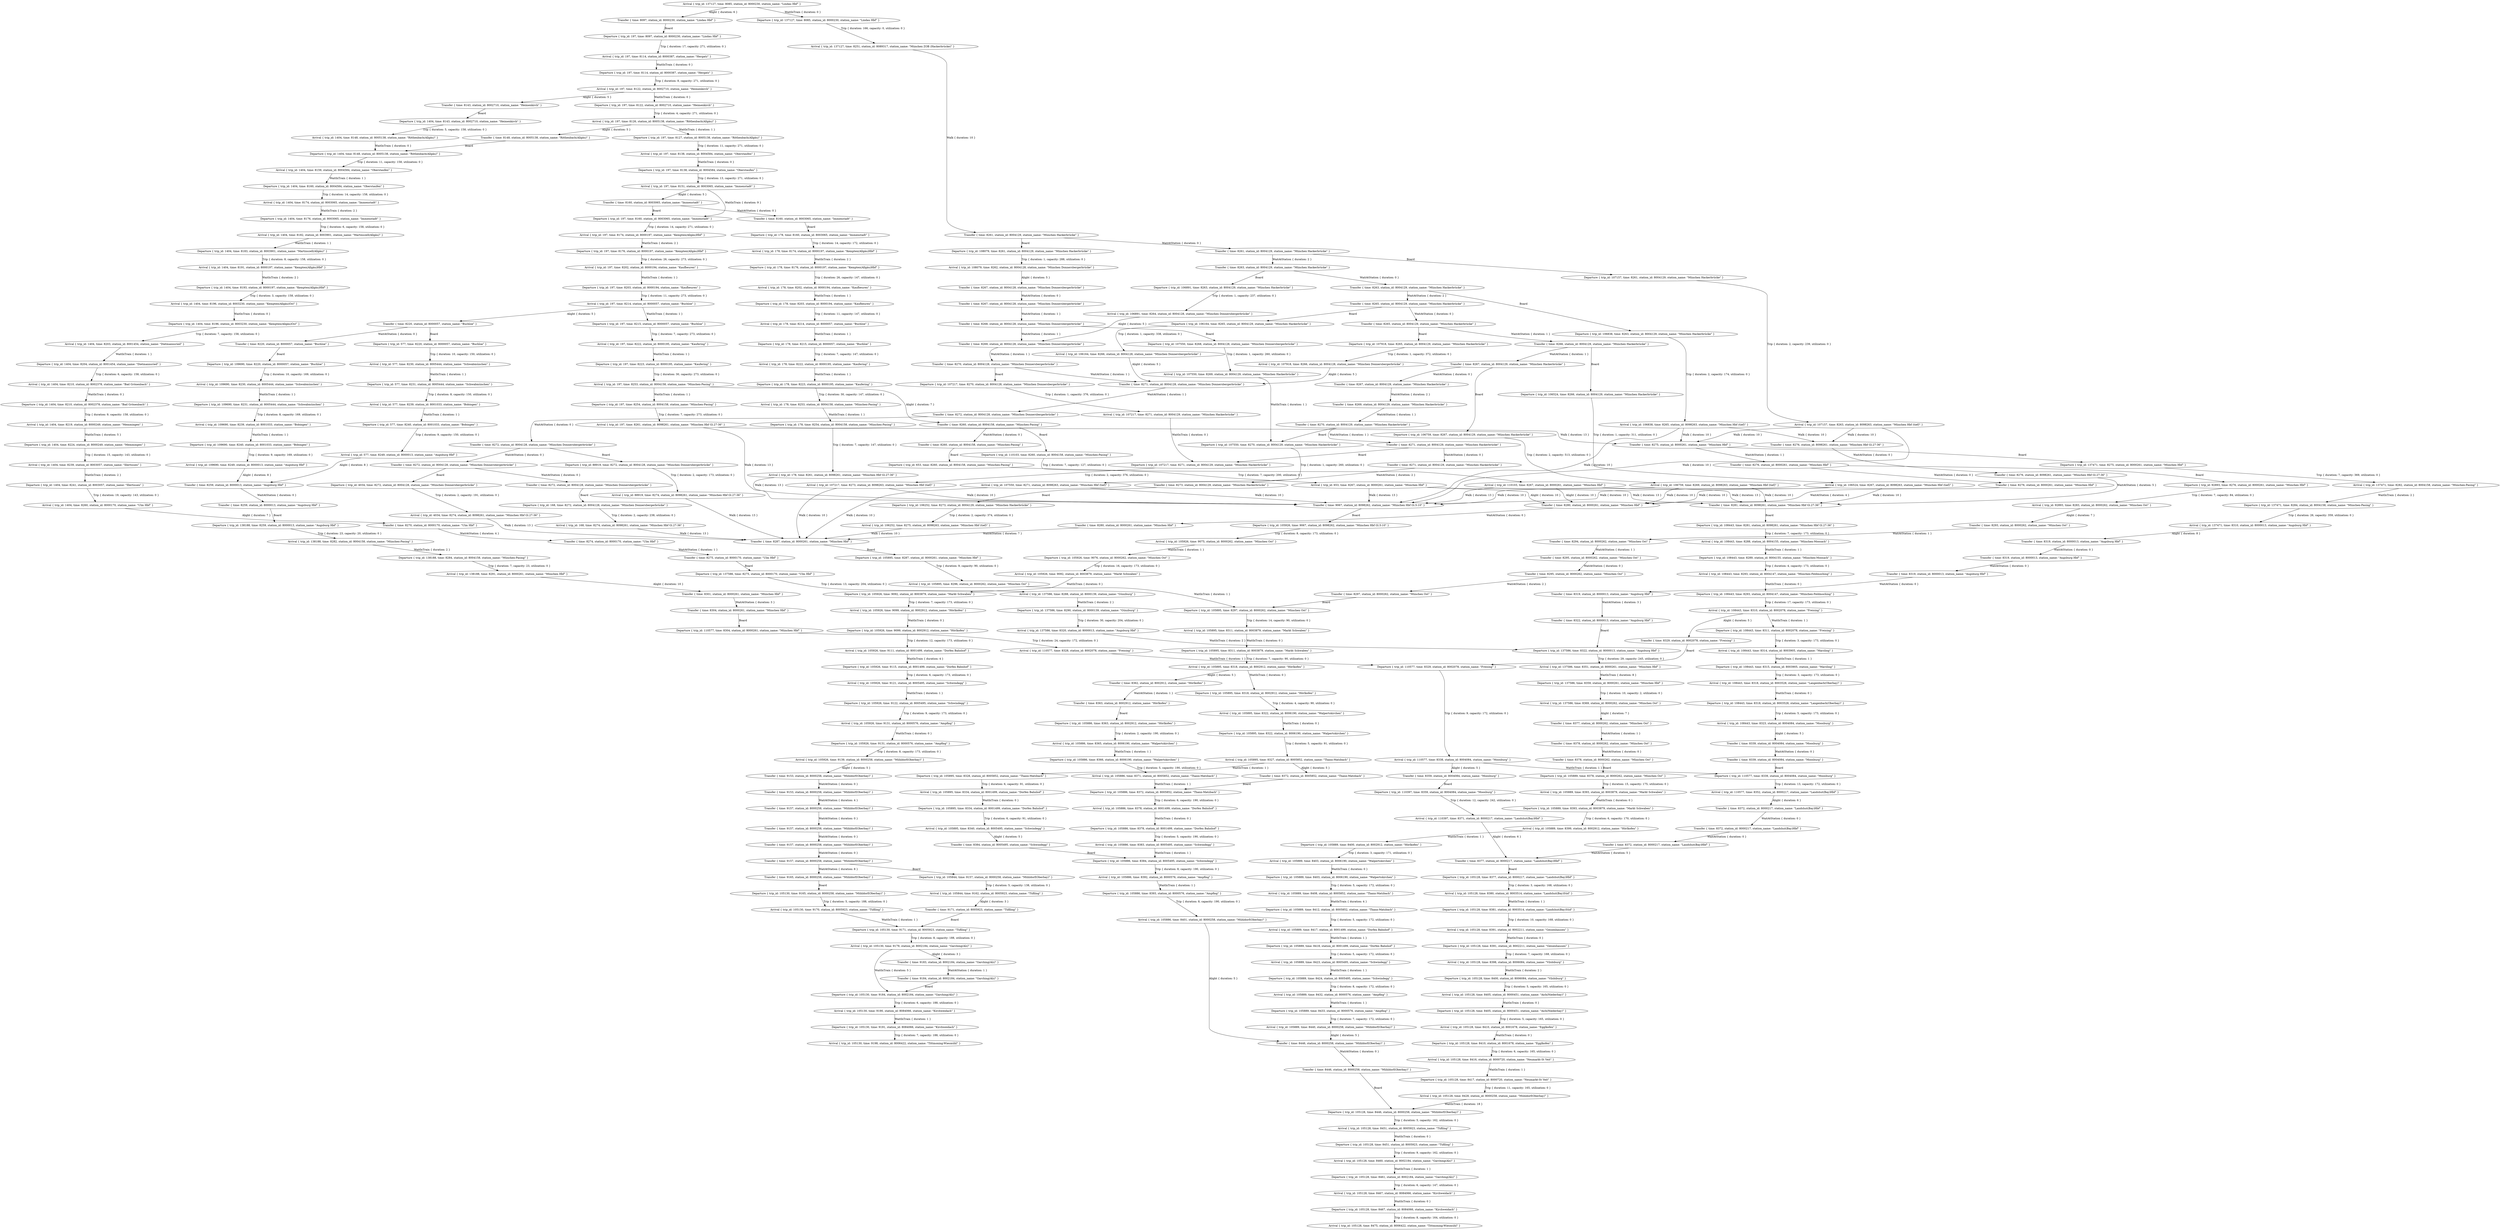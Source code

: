 digraph {
    0 [ label = "Departure { trip_id: 168, time: 8272, station_id: 8004128, station_name: \"München Donnersbergerbrücke\" }" ]
    1 [ label = "Transfer { time: 8272, station_id: 8004128, station_name: \"München Donnersbergerbrücke\" }" ]
    2 [ label = "Arrival { trip_id: 168, time: 8274, station_id: 8098261, station_name: \"München Hbf Gl.27-36\" }" ]
    3 [ label = "Departure { trip_id: 178, time: 8160, station_id: 8003065, station_name: \"Immenstadt\" }" ]
    4 [ label = "Transfer { time: 8160, station_id: 8003065, station_name: \"Immenstadt\" }" ]
    5 [ label = "Arrival { trip_id: 178, time: 8174, station_id: 8000197, station_name: \"Kempten(Allgäu)Hbf\" }" ]
    6 [ label = "Departure { trip_id: 178, time: 8176, station_id: 8000197, station_name: \"Kempten(Allgäu)Hbf\" }" ]
    7 [ label = "Arrival { trip_id: 178, time: 8202, station_id: 8000194, station_name: \"Kaufbeuren\" }" ]
    8 [ label = "Departure { trip_id: 178, time: 8203, station_id: 8000194, station_name: \"Kaufbeuren\" }" ]
    9 [ label = "Arrival { trip_id: 178, time: 8214, station_id: 8000057, station_name: \"Buchloe\" }" ]
    10 [ label = "Departure { trip_id: 178, time: 8215, station_id: 8000057, station_name: \"Buchloe\" }" ]
    11 [ label = "Arrival { trip_id: 178, time: 8222, station_id: 8000195, station_name: \"Kaufering\" }" ]
    12 [ label = "Departure { trip_id: 178, time: 8223, station_id: 8000195, station_name: \"Kaufering\" }" ]
    13 [ label = "Arrival { trip_id: 178, time: 8253, station_id: 8004158, station_name: \"München-Pasing\" }" ]
    14 [ label = "Departure { trip_id: 178, time: 8254, station_id: 8004158, station_name: \"München-Pasing\" }" ]
    15 [ label = "Arrival { trip_id: 178, time: 8261, station_id: 8098261, station_name: \"München Hbf Gl.27-36\" }" ]
    16 [ label = "Departure { trip_id: 197, time: 8097, station_id: 8000230, station_name: \"Lindau Hbf\" }" ]
    17 [ label = "Transfer { time: 8097, station_id: 8000230, station_name: \"Lindau Hbf\" }" ]
    18 [ label = "Arrival { trip_id: 197, time: 8114, station_id: 8000387, station_name: \"Hergatz\" }" ]
    19 [ label = "Departure { trip_id: 197, time: 8114, station_id: 8000387, station_name: \"Hergatz\" }" ]
    20 [ label = "Arrival { trip_id: 197, time: 8122, station_id: 8002710, station_name: \"Heimenkirch\" }" ]
    21 [ label = "Departure { trip_id: 197, time: 8122, station_id: 8002710, station_name: \"Heimenkirch\" }" ]
    22 [ label = "Arrival { trip_id: 197, time: 8126, station_id: 8005138, station_name: \"Röthenbach(Allgäu)\" }" ]
    23 [ label = "Departure { trip_id: 197, time: 8127, station_id: 8005138, station_name: \"Röthenbach(Allgäu)\" }" ]
    24 [ label = "Arrival { trip_id: 197, time: 8138, station_id: 8004584, station_name: \"Oberstaufen\" }" ]
    25 [ label = "Departure { trip_id: 197, time: 8138, station_id: 8004584, station_name: \"Oberstaufen\" }" ]
    26 [ label = "Arrival { trip_id: 197, time: 8151, station_id: 8003065, station_name: \"Immenstadt\" }" ]
    27 [ label = "Departure { trip_id: 197, time: 8160, station_id: 8003065, station_name: \"Immenstadt\" }" ]
    28 [ label = "Transfer { time: 8160, station_id: 8003065, station_name: \"Immenstadt\" }" ]
    29 [ label = "Arrival { trip_id: 197, time: 8174, station_id: 8000197, station_name: \"Kempten(Allgäu)Hbf\" }" ]
    30 [ label = "Departure { trip_id: 197, time: 8176, station_id: 8000197, station_name: \"Kempten(Allgäu)Hbf\" }" ]
    31 [ label = "Arrival { trip_id: 197, time: 8202, station_id: 8000194, station_name: \"Kaufbeuren\" }" ]
    32 [ label = "Departure { trip_id: 197, time: 8203, station_id: 8000194, station_name: \"Kaufbeuren\" }" ]
    33 [ label = "Arrival { trip_id: 197, time: 8214, station_id: 8000057, station_name: \"Buchloe\" }" ]
    34 [ label = "Departure { trip_id: 197, time: 8215, station_id: 8000057, station_name: \"Buchloe\" }" ]
    35 [ label = "Arrival { trip_id: 197, time: 8222, station_id: 8000195, station_name: \"Kaufering\" }" ]
    36 [ label = "Departure { trip_id: 197, time: 8223, station_id: 8000195, station_name: \"Kaufering\" }" ]
    37 [ label = "Arrival { trip_id: 197, time: 8253, station_id: 8004158, station_name: \"München-Pasing\" }" ]
    38 [ label = "Departure { trip_id: 197, time: 8254, station_id: 8004158, station_name: \"München-Pasing\" }" ]
    39 [ label = "Arrival { trip_id: 197, time: 8261, station_id: 8098261, station_name: \"München Hbf Gl.27-36\" }" ]
    40 [ label = "Departure { trip_id: 577, time: 8220, station_id: 8000057, station_name: \"Buchloe\" }" ]
    41 [ label = "Transfer { time: 8220, station_id: 8000057, station_name: \"Buchloe\" }" ]
    42 [ label = "Arrival { trip_id: 577, time: 8230, station_id: 8005444, station_name: \"Schwabmünchen\" }" ]
    43 [ label = "Departure { trip_id: 577, time: 8231, station_id: 8005444, station_name: \"Schwabmünchen\" }" ]
    44 [ label = "Arrival { trip_id: 577, time: 8239, station_id: 8001033, station_name: \"Bobingen\" }" ]
    45 [ label = "Departure { trip_id: 577, time: 8240, station_id: 8001033, station_name: \"Bobingen\" }" ]
    46 [ label = "Arrival { trip_id: 577, time: 8249, station_id: 8000013, station_name: \"Augsburg Hbf\" }" ]
    47 [ label = "Transfer { time: 8319, station_id: 8000013, station_name: \"Augsburg Hbf\" }" ]
    48 [ label = "Transfer { time: 8319, station_id: 8000013, station_name: \"Augsburg Hbf\" }" ]
    49 [ label = "Departure { trip_id: 653, time: 8260, station_id: 8004158, station_name: \"München-Pasing\" }" ]
    50 [ label = "Transfer { time: 8260, station_id: 8004158, station_name: \"München-Pasing\" }" ]
    51 [ label = "Arrival { trip_id: 653, time: 8267, station_id: 8000261, station_name: \"München Hbf\" }" ]
    52 [ label = "Departure { trip_id: 1404, time: 8143, station_id: 8002710, station_name: \"Heimenkirch\" }" ]
    53 [ label = "Transfer { time: 8143, station_id: 8002710, station_name: \"Heimenkirch\" }" ]
    54 [ label = "Arrival { trip_id: 1404, time: 8148, station_id: 8005138, station_name: \"Röthenbach(Allgäu)\" }" ]
    55 [ label = "Departure { trip_id: 1404, time: 8148, station_id: 8005138, station_name: \"Röthenbach(Allgäu)\" }" ]
    56 [ label = "Transfer { time: 8148, station_id: 8005138, station_name: \"Röthenbach(Allgäu)\" }" ]
    57 [ label = "Arrival { trip_id: 1404, time: 8159, station_id: 8004584, station_name: \"Oberstaufen\" }" ]
    58 [ label = "Departure { trip_id: 1404, time: 8160, station_id: 8004584, station_name: \"Oberstaufen\" }" ]
    59 [ label = "Arrival { trip_id: 1404, time: 8174, station_id: 8003065, station_name: \"Immenstadt\" }" ]
    60 [ label = "Departure { trip_id: 1404, time: 8176, station_id: 8003065, station_name: \"Immenstadt\" }" ]
    61 [ label = "Arrival { trip_id: 1404, time: 8182, station_id: 8003901, station_name: \"Martinszell(Allgäu)\" }" ]
    62 [ label = "Departure { trip_id: 1404, time: 8183, station_id: 8003901, station_name: \"Martinszell(Allgäu)\" }" ]
    63 [ label = "Arrival { trip_id: 1404, time: 8191, station_id: 8000197, station_name: \"Kempten(Allgäu)Hbf\" }" ]
    64 [ label = "Departure { trip_id: 1404, time: 8193, station_id: 8000197, station_name: \"Kempten(Allgäu)Hbf\" }" ]
    65 [ label = "Arrival { trip_id: 1404, time: 8196, station_id: 8003230, station_name: \"Kempten(Allgäu)Ost\" }" ]
    66 [ label = "Departure { trip_id: 1404, time: 8196, station_id: 8003230, station_name: \"Kempten(Allgäu)Ost\" }" ]
    67 [ label = "Arrival { trip_id: 1404, time: 8203, station_id: 8001454, station_name: \"Dietmannsried\" }" ]
    68 [ label = "Departure { trip_id: 1404, time: 8204, station_id: 8001454, station_name: \"Dietmannsried\" }" ]
    69 [ label = "Arrival { trip_id: 1404, time: 8210, station_id: 8002378, station_name: \"Bad Grönenbach\" }" ]
    70 [ label = "Departure { trip_id: 1404, time: 8210, station_id: 8002378, station_name: \"Bad Grönenbach\" }" ]
    71 [ label = "Arrival { trip_id: 1404, time: 8219, station_id: 8000249, station_name: \"Memmingen\" }" ]
    72 [ label = "Departure { trip_id: 1404, time: 8224, station_id: 8000249, station_name: \"Memmingen\" }" ]
    73 [ label = "Arrival { trip_id: 1404, time: 8239, station_id: 8003057, station_name: \"Illertissen\" }" ]
    74 [ label = "Departure { trip_id: 1404, time: 8241, station_id: 8003057, station_name: \"Illertissen\" }" ]
    75 [ label = "Arrival { trip_id: 1404, time: 8260, station_id: 8000170, station_name: \"Ulm Hbf\" }" ]
    76 [ label = "Transfer { time: 8319, station_id: 8000013, station_name: \"Augsburg Hbf\" }" ]
    77 [ label = "Transfer { time: 8319, station_id: 8000013, station_name: \"Augsburg Hbf\" }" ]
    78 [ label = "Transfer { time: 8372, station_id: 8000217, station_name: \"Landshut(Bay)Hbf\" }" ]
    79 [ label = "Transfer { time: 8372, station_id: 8000217, station_name: \"Landshut(Bay)Hbf\" }" ]
    80 [ label = "Departure { trip_id: 4034, time: 8272, station_id: 8004128, station_name: \"München Donnersbergerbrücke\" }" ]
    81 [ label = "Transfer { time: 8272, station_id: 8004128, station_name: \"München Donnersbergerbrücke\" }" ]
    82 [ label = "Arrival { trip_id: 4034, time: 8274, station_id: 8098261, station_name: \"München Hbf Gl.27-36\" }" ]
    83 [ label = "Transfer { time: 8276, station_id: 8098261, station_name: \"München Hbf Gl.27-36\" }" ]
    84 [ label = "Transfer { time: 8280, station_id: 8000261, station_name: \"München Hbf\" }" ]
    85 [ label = "Departure { trip_id: 88919, time: 8272, station_id: 8004128, station_name: \"München Donnersbergerbrücke\" }" ]
    86 [ label = "Transfer { time: 8272, station_id: 8004128, station_name: \"München Donnersbergerbrücke\" }" ]
    87 [ label = "Arrival { trip_id: 88919, time: 8274, station_id: 8098261, station_name: \"München Hbf Gl.27-36\" }" ]
    88 [ label = "Departure { trip_id: 92893, time: 8276, station_id: 8000261, station_name: \"München Hbf\" }" ]
    89 [ label = "Transfer { time: 8276, station_id: 8000261, station_name: \"München Hbf\" }" ]
    90 [ label = "Arrival { trip_id: 92893, time: 8283, station_id: 8000262, station_name: \"München Ost\" }" ]
    91 [ label = "Departure { trip_id: 105128, time: 8377, station_id: 8000217, station_name: \"Landshut(Bay)Hbf\" }" ]
    92 [ label = "Transfer { time: 8377, station_id: 8000217, station_name: \"Landshut(Bay)Hbf\" }" ]
    93 [ label = "Arrival { trip_id: 105128, time: 8380, station_id: 8003514, station_name: \"Landshut(Bay)Süd\" }" ]
    94 [ label = "Departure { trip_id: 105128, time: 8381, station_id: 8003514, station_name: \"Landshut(Bay)Süd\" }" ]
    95 [ label = "Arrival { trip_id: 105128, time: 8391, station_id: 8002211, station_name: \"Geisenhausen\" }" ]
    96 [ label = "Departure { trip_id: 105128, time: 8391, station_id: 8002211, station_name: \"Geisenhausen\" }" ]
    97 [ label = "Arrival { trip_id: 105128, time: 8398, station_id: 8006084, station_name: \"Vilsbiburg\" }" ]
    98 [ label = "Departure { trip_id: 105128, time: 8400, station_id: 8006084, station_name: \"Vilsbiburg\" }" ]
    99 [ label = "Arrival { trip_id: 105128, time: 8405, station_id: 8000451, station_name: \"Aich(Niederbay)\" }" ]
    100 [ label = "Departure { trip_id: 105128, time: 8405, station_id: 8000451, station_name: \"Aich(Niederbay)\" }" ]
    101 [ label = "Arrival { trip_id: 105128, time: 8410, station_id: 8001678, station_name: \"Egglkofen\" }" ]
    102 [ label = "Departure { trip_id: 105128, time: 8410, station_id: 8001678, station_name: \"Egglkofen\" }" ]
    103 [ label = "Arrival { trip_id: 105128, time: 8416, station_id: 8000720, station_name: \"Neumarkt-St Veit\" }" ]
    104 [ label = "Departure { trip_id: 105128, time: 8417, station_id: 8000720, station_name: \"Neumarkt-St Veit\" }" ]
    105 [ label = "Arrival { trip_id: 105128, time: 8428, station_id: 8000258, station_name: \"Mühldorf(Oberbay)\" }" ]
    106 [ label = "Departure { trip_id: 105128, time: 8446, station_id: 8000258, station_name: \"Mühldorf(Oberbay)\" }" ]
    107 [ label = "Transfer { time: 8446, station_id: 8000258, station_name: \"Mühldorf(Oberbay)\" }" ]
    108 [ label = "Arrival { trip_id: 105128, time: 8451, station_id: 8005923, station_name: \"Tüßling\" }" ]
    109 [ label = "Departure { trip_id: 105128, time: 8451, station_id: 8005923, station_name: \"Tüßling\" }" ]
    110 [ label = "Arrival { trip_id: 105128, time: 8460, station_id: 8002184, station_name: \"Garching(Alz)\" }" ]
    111 [ label = "Departure { trip_id: 105128, time: 8461, station_id: 8002184, station_name: \"Garching(Alz)\" }" ]
    112 [ label = "Arrival { trip_id: 105128, time: 8467, station_id: 8084066, station_name: \"Kirchweidach\" }" ]
    113 [ label = "Departure { trip_id: 105128, time: 8467, station_id: 8084066, station_name: \"Kirchweidach\" }" ]
    114 [ label = "Arrival { trip_id: 105128, time: 8475, station_id: 8006422, station_name: \"Tittmoning-Wiesmühl\" }" ]
    115 [ label = "Departure { trip_id: 105130, time: 9165, station_id: 8000258, station_name: \"Mühldorf(Oberbay)\" }" ]
    116 [ label = "Transfer { time: 9165, station_id: 8000258, station_name: \"Mühldorf(Oberbay)\" }" ]
    117 [ label = "Arrival { trip_id: 105130, time: 9170, station_id: 8005923, station_name: \"Tüßling\" }" ]
    118 [ label = "Departure { trip_id: 105130, time: 9171, station_id: 8005923, station_name: \"Tüßling\" }" ]
    119 [ label = "Transfer { time: 9171, station_id: 8005923, station_name: \"Tüßling\" }" ]
    120 [ label = "Arrival { trip_id: 105130, time: 9179, station_id: 8002184, station_name: \"Garching(Alz)\" }" ]
    121 [ label = "Departure { trip_id: 105130, time: 9184, station_id: 8002184, station_name: \"Garching(Alz)\" }" ]
    122 [ label = "Transfer { time: 9184, station_id: 8002184, station_name: \"Garching(Alz)\" }" ]
    123 [ label = "Arrival { trip_id: 105130, time: 9190, station_id: 8084066, station_name: \"Kirchweidach\" }" ]
    124 [ label = "Departure { trip_id: 105130, time: 9191, station_id: 8084066, station_name: \"Kirchweidach\" }" ]
    125 [ label = "Arrival { trip_id: 105130, time: 9198, station_id: 8006422, station_name: \"Tittmoning-Wiesmühl\" }" ]
    126 [ label = "Transfer { time: 9183, station_id: 8002184, station_name: \"Garching(Alz)\" }" ]
    127 [ label = "Transfer { time: 9153, station_id: 8000258, station_name: \"Mühldorf(Oberbay)\" }" ]
    128 [ label = "Transfer { time: 9157, station_id: 8000258, station_name: \"Mühldorf(Oberbay)\" }" ]
    129 [ label = "Transfer { time: 9157, station_id: 8000258, station_name: \"Mühldorf(Oberbay)\" }" ]
    130 [ label = "Transfer { time: 8446, station_id: 8000258, station_name: \"Mühldorf(Oberbay)\" }" ]
    131 [ label = "Transfer { time: 9153, station_id: 8000258, station_name: \"Mühldorf(Oberbay)\" }" ]
    132 [ label = "Departure { trip_id: 105844, time: 9157, station_id: 8000258, station_name: \"Mühldorf(Oberbay)\" }" ]
    133 [ label = "Transfer { time: 9157, station_id: 8000258, station_name: \"Mühldorf(Oberbay)\" }" ]
    134 [ label = "Arrival { trip_id: 105844, time: 9162, station_id: 8005923, station_name: \"Tüßling\" }" ]
    135 [ label = "Departure { trip_id: 105886, time: 8363, station_id: 8002912, station_name: \"Hörlkofen\" }" ]
    136 [ label = "Transfer { time: 8363, station_id: 8002912, station_name: \"Hörlkofen\" }" ]
    137 [ label = "Arrival { trip_id: 105886, time: 8365, station_id: 8006190, station_name: \"Walpertskirchen\" }" ]
    138 [ label = "Departure { trip_id: 105886, time: 8366, station_id: 8006190, station_name: \"Walpertskirchen\" }" ]
    139 [ label = "Arrival { trip_id: 105886, time: 8371, station_id: 8005852, station_name: \"Thann-Matzbach\" }" ]
    140 [ label = "Departure { trip_id: 105886, time: 8372, station_id: 8005852, station_name: \"Thann-Matzbach\" }" ]
    141 [ label = "Transfer { time: 8372, station_id: 8005852, station_name: \"Thann-Matzbach\" }" ]
    142 [ label = "Arrival { trip_id: 105886, time: 8378, station_id: 8001499, station_name: \"Dorfen Bahnhof\" }" ]
    143 [ label = "Departure { trip_id: 105886, time: 8378, station_id: 8001499, station_name: \"Dorfen Bahnhof\" }" ]
    144 [ label = "Arrival { trip_id: 105886, time: 8383, station_id: 8005495, station_name: \"Schwindegg\" }" ]
    145 [ label = "Departure { trip_id: 105886, time: 8384, station_id: 8005495, station_name: \"Schwindegg\" }" ]
    146 [ label = "Transfer { time: 8384, station_id: 8005495, station_name: \"Schwindegg\" }" ]
    147 [ label = "Arrival { trip_id: 105886, time: 8392, station_id: 8000576, station_name: \"Ampfing\" }" ]
    148 [ label = "Departure { trip_id: 105886, time: 8393, station_id: 8000576, station_name: \"Ampfing\" }" ]
    149 [ label = "Arrival { trip_id: 105886, time: 8401, station_id: 8000258, station_name: \"Mühldorf(Oberbay)\" }" ]
    150 [ label = "Departure { trip_id: 105889, time: 8378, station_id: 8000262, station_name: \"München Ost\" }" ]
    151 [ label = "Transfer { time: 8378, station_id: 8000262, station_name: \"München Ost\" }" ]
    152 [ label = "Arrival { trip_id: 105889, time: 8393, station_id: 8003879, station_name: \"Markt Schwaben\" }" ]
    153 [ label = "Departure { trip_id: 105889, time: 8393, station_id: 8003879, station_name: \"Markt Schwaben\" }" ]
    154 [ label = "Arrival { trip_id: 105889, time: 8399, station_id: 8002912, station_name: \"Hörlkofen\" }" ]
    155 [ label = "Departure { trip_id: 105889, time: 8400, station_id: 8002912, station_name: \"Hörlkofen\" }" ]
    156 [ label = "Arrival { trip_id: 105889, time: 8403, station_id: 8006190, station_name: \"Walpertskirchen\" }" ]
    157 [ label = "Departure { trip_id: 105889, time: 8403, station_id: 8006190, station_name: \"Walpertskirchen\" }" ]
    158 [ label = "Arrival { trip_id: 105889, time: 8408, station_id: 8005852, station_name: \"Thann-Matzbach\" }" ]
    159 [ label = "Departure { trip_id: 105889, time: 8412, station_id: 8005852, station_name: \"Thann-Matzbach\" }" ]
    160 [ label = "Arrival { trip_id: 105889, time: 8417, station_id: 8001499, station_name: \"Dorfen Bahnhof\" }" ]
    161 [ label = "Departure { trip_id: 105889, time: 8418, station_id: 8001499, station_name: \"Dorfen Bahnhof\" }" ]
    162 [ label = "Arrival { trip_id: 105889, time: 8423, station_id: 8005495, station_name: \"Schwindegg\" }" ]
    163 [ label = "Departure { trip_id: 105889, time: 8424, station_id: 8005495, station_name: \"Schwindegg\" }" ]
    164 [ label = "Arrival { trip_id: 105889, time: 8432, station_id: 8000576, station_name: \"Ampfing\" }" ]
    165 [ label = "Departure { trip_id: 105889, time: 8433, station_id: 8000576, station_name: \"Ampfing\" }" ]
    166 [ label = "Arrival { trip_id: 105889, time: 8440, station_id: 8000258, station_name: \"Mühldorf(Oberbay)\" }" ]
    167 [ label = "Departure { trip_id: 105895, time: 8287, station_id: 8000261, station_name: \"München Hbf\" }" ]
    168 [ label = "Transfer { time: 8287, station_id: 8000261, station_name: \"München Hbf\" }" ]
    169 [ label = "Arrival { trip_id: 105895, time: 8296, station_id: 8000262, station_name: \"München Ost\" }" ]
    170 [ label = "Departure { trip_id: 105895, time: 8297, station_id: 8000262, station_name: \"München Ost\" }" ]
    171 [ label = "Transfer { time: 8297, station_id: 8000262, station_name: \"München Ost\" }" ]
    172 [ label = "Arrival { trip_id: 105895, time: 8311, station_id: 8003879, station_name: \"Markt Schwaben\" }" ]
    173 [ label = "Departure { trip_id: 105895, time: 8311, station_id: 8003879, station_name: \"Markt Schwaben\" }" ]
    174 [ label = "Arrival { trip_id: 105895, time: 8318, station_id: 8002912, station_name: \"Hörlkofen\" }" ]
    175 [ label = "Departure { trip_id: 105895, time: 8318, station_id: 8002912, station_name: \"Hörlkofen\" }" ]
    176 [ label = "Arrival { trip_id: 105895, time: 8322, station_id: 8006190, station_name: \"Walpertskirchen\" }" ]
    177 [ label = "Departure { trip_id: 105895, time: 8322, station_id: 8006190, station_name: \"Walpertskirchen\" }" ]
    178 [ label = "Arrival { trip_id: 105895, time: 8327, station_id: 8005852, station_name: \"Thann-Matzbach\" }" ]
    179 [ label = "Departure { trip_id: 105895, time: 8328, station_id: 8005852, station_name: \"Thann-Matzbach\" }" ]
    180 [ label = "Arrival { trip_id: 105895, time: 8334, station_id: 8001499, station_name: \"Dorfen Bahnhof\" }" ]
    181 [ label = "Departure { trip_id: 105895, time: 8334, station_id: 8001499, station_name: \"Dorfen Bahnhof\" }" ]
    182 [ label = "Arrival { trip_id: 105895, time: 8340, station_id: 8005495, station_name: \"Schwindegg\" }" ]
    183 [ label = "Transfer { time: 8362, station_id: 8002912, station_name: \"Hörlkofen\" }" ]
    184 [ label = "Departure { trip_id: 105926, time: 9067, station_id: 8098262, station_name: \"München Hbf Gl.5-10\" }" ]
    185 [ label = "Transfer { time: 9067, station_id: 8098262, station_name: \"München Hbf Gl.5-10\" }" ]
    186 [ label = "Arrival { trip_id: 105926, time: 9075, station_id: 8000262, station_name: \"München Ost\" }" ]
    187 [ label = "Departure { trip_id: 105926, time: 9076, station_id: 8000262, station_name: \"München Ost\" }" ]
    188 [ label = "Arrival { trip_id: 105926, time: 9092, station_id: 8003879, station_name: \"Markt Schwaben\" }" ]
    189 [ label = "Departure { trip_id: 105926, time: 9092, station_id: 8003879, station_name: \"Markt Schwaben\" }" ]
    190 [ label = "Arrival { trip_id: 105926, time: 9099, station_id: 8002912, station_name: \"Hörlkofen\" }" ]
    191 [ label = "Departure { trip_id: 105926, time: 9099, station_id: 8002912, station_name: \"Hörlkofen\" }" ]
    192 [ label = "Arrival { trip_id: 105926, time: 9111, station_id: 8001499, station_name: \"Dorfen Bahnhof\" }" ]
    193 [ label = "Departure { trip_id: 105926, time: 9115, station_id: 8001499, station_name: \"Dorfen Bahnhof\" }" ]
    194 [ label = "Arrival { trip_id: 105926, time: 9121, station_id: 8005495, station_name: \"Schwindegg\" }" ]
    195 [ label = "Departure { trip_id: 105926, time: 9122, station_id: 8005495, station_name: \"Schwindegg\" }" ]
    196 [ label = "Arrival { trip_id: 105926, time: 9131, station_id: 8000576, station_name: \"Ampfing\" }" ]
    197 [ label = "Departure { trip_id: 105926, time: 9131, station_id: 8000576, station_name: \"Ampfing\" }" ]
    198 [ label = "Arrival { trip_id: 105926, time: 9139, station_id: 8000258, station_name: \"Mühldorf(Oberbay)\" }" ]
    199 [ label = "Transfer { time: 9157, station_id: 8000258, station_name: \"Mühldorf(Oberbay)\" }" ]
    200 [ label = "Departure { trip_id: 106164, time: 8265, station_id: 8004129, station_name: \"München Hackerbrücke\" }" ]
    201 [ label = "Transfer { time: 8265, station_id: 8004129, station_name: \"München Hackerbrücke\" }" ]
    202 [ label = "Arrival { trip_id: 106164, time: 8266, station_id: 8004128, station_name: \"München Donnersbergerbrücke\" }" ]
    203 [ label = "Transfer { time: 8267, station_id: 8004128, station_name: \"München Donnersbergerbrücke\" }" ]
    204 [ label = "Transfer { time: 8295, station_id: 8000262, station_name: \"München Ost\" }" ]
    205 [ label = "Transfer { time: 8377, station_id: 8000262, station_name: \"München Ost\" }" ]
    206 [ label = "Transfer { time: 8272, station_id: 8004128, station_name: \"München Donnersbergerbrücke\" }" ]
    207 [ label = "Departure { trip_id: 106252, time: 8273, station_id: 8004129, station_name: \"München Hackerbrücke\" }" ]
    208 [ label = "Transfer { time: 8273, station_id: 8004129, station_name: \"München Hackerbrücke\" }" ]
    209 [ label = "Arrival { trip_id: 106252, time: 8275, station_id: 8098263, station_name: \"München Hbf (tief)\" }" ]
    210 [ label = "Transfer { time: 8378, station_id: 8000262, station_name: \"München Ost\" }" ]
    211 [ label = "Departure { trip_id: 106524, time: 8266, station_id: 8004129, station_name: \"München Hackerbrücke\" }" ]
    212 [ label = "Transfer { time: 8266, station_id: 8004129, station_name: \"München Hackerbrücke\" }" ]
    213 [ label = "Arrival { trip_id: 106524, time: 8267, station_id: 8098263, station_name: \"München Hbf (tief)\" }" ]
    214 [ label = "Departure { trip_id: 106759, time: 8267, station_id: 8004129, station_name: \"München Hackerbrücke\" }" ]
    215 [ label = "Transfer { time: 8267, station_id: 8004129, station_name: \"München Hackerbrücke\" }" ]
    216 [ label = "Arrival { trip_id: 106759, time: 8269, station_id: 8098263, station_name: \"München Hbf (tief)\" }" ]
    217 [ label = "Departure { trip_id: 106838, time: 8263, station_id: 8004129, station_name: \"München Hackerbrücke\" }" ]
    218 [ label = "Transfer { time: 8263, station_id: 8004129, station_name: \"München Hackerbrücke\" }" ]
    219 [ label = "Arrival { trip_id: 106838, time: 8265, station_id: 8098263, station_name: \"München Hbf (tief)\" }" ]
    220 [ label = "Departure { trip_id: 106891, time: 8263, station_id: 8004129, station_name: \"München Hackerbrücke\" }" ]
    221 [ label = "Transfer { time: 8263, station_id: 8004129, station_name: \"München Hackerbrücke\" }" ]
    222 [ label = "Arrival { trip_id: 106891, time: 8264, station_id: 8004128, station_name: \"München Donnersbergerbrücke\" }" ]
    223 [ label = "Transfer { time: 8293, station_id: 8000262, station_name: \"München Ost\" }" ]
    224 [ label = "Transfer { time: 8269, station_id: 8004129, station_name: \"München Hackerbrücke\" }" ]
    225 [ label = "Transfer { time: 8271, station_id: 8004128, station_name: \"München Donnersbergerbrücke\" }" ]
    226 [ label = "Departure { trip_id: 107157, time: 8261, station_id: 8004129, station_name: \"München Hackerbrücke\" }" ]
    227 [ label = "Transfer { time: 8261, station_id: 8004129, station_name: \"München Hackerbrücke\" }" ]
    228 [ label = "Arrival { trip_id: 107157, time: 8263, station_id: 8098263, station_name: \"München Hbf (tief)\" }" ]
    229 [ label = "Transfer { time: 8294, station_id: 8000262, station_name: \"München Ost\" }" ]
    230 [ label = "Departure { trip_id: 107217, time: 8270, station_id: 8004128, station_name: \"München Donnersbergerbrücke\" }" ]
    231 [ label = "Transfer { time: 8270, station_id: 8004128, station_name: \"München Donnersbergerbrücke\" }" ]
    232 [ label = "Arrival { trip_id: 107217, time: 8271, station_id: 8004129, station_name: \"München Hackerbrücke\" }" ]
    233 [ label = "Departure { trip_id: 107217, time: 8271, station_id: 8004129, station_name: \"München Hackerbrücke\" }" ]
    234 [ label = "Transfer { time: 8271, station_id: 8004129, station_name: \"München Hackerbrücke\" }" ]
    235 [ label = "Arrival { trip_id: 107217, time: 8273, station_id: 8098263, station_name: \"München Hbf (tief)\" }" ]
    236 [ label = "Transfer { time: 8271, station_id: 8004129, station_name: \"München Hackerbrücke\" }" ]
    237 [ label = "Departure { trip_id: 107550, time: 8268, station_id: 8004128, station_name: \"München Donnersbergerbrücke\" }" ]
    238 [ label = "Transfer { time: 8268, station_id: 8004128, station_name: \"München Donnersbergerbrücke\" }" ]
    239 [ label = "Arrival { trip_id: 107550, time: 8269, station_id: 8004129, station_name: \"München Hackerbrücke\" }" ]
    240 [ label = "Departure { trip_id: 107550, time: 8270, station_id: 8004129, station_name: \"München Hackerbrücke\" }" ]
    241 [ label = "Transfer { time: 8270, station_id: 8004129, station_name: \"München Hackerbrücke\" }" ]
    242 [ label = "Arrival { trip_id: 107550, time: 8271, station_id: 8098263, station_name: \"München Hbf (tief)\" }" ]
    243 [ label = "Transfer { time: 8295, station_id: 8000262, station_name: \"München Ost\" }" ]
    244 [ label = "Departure { trip_id: 107918, time: 8265, station_id: 8004129, station_name: \"München Hackerbrücke\" }" ]
    245 [ label = "Transfer { time: 8265, station_id: 8004129, station_name: \"München Hackerbrücke\" }" ]
    246 [ label = "Arrival { trip_id: 107918, time: 8266, station_id: 8004128, station_name: \"München Donnersbergerbrücke\" }" ]
    247 [ label = "Transfer { time: 8267, station_id: 8004128, station_name: \"München Donnersbergerbrücke\" }" ]
    248 [ label = "Transfer { time: 8267, station_id: 8004129, station_name: \"München Hackerbrücke\" }" ]
    249 [ label = "Transfer { time: 8269, station_id: 8004128, station_name: \"München Donnersbergerbrücke\" }" ]
    250 [ label = "Departure { trip_id: 108079, time: 8261, station_id: 8004129, station_name: \"München Hackerbrücke\" }" ]
    251 [ label = "Transfer { time: 8261, station_id: 8004129, station_name: \"München Hackerbrücke\" }" ]
    252 [ label = "Arrival { trip_id: 108079, time: 8262, station_id: 8004128, station_name: \"München Donnersbergerbrücke\" }" ]
    253 [ label = "Transfer { time: 8276, station_id: 8098261, station_name: \"München Hbf Gl.27-36\" }" ]
    254 [ label = "Departure { trip_id: 108443, time: 8281, station_id: 8098261, station_name: \"München Hbf Gl.27-36\" }" ]
    255 [ label = "Transfer { time: 8281, station_id: 8098261, station_name: \"München Hbf Gl.27-36\" }" ]
    256 [ label = "Arrival { trip_id: 108443, time: 8288, station_id: 8004155, station_name: \"München-Moosach\" }" ]
    257 [ label = "Departure { trip_id: 108443, time: 8289, station_id: 8004155, station_name: \"München-Moosach\" }" ]
    258 [ label = "Arrival { trip_id: 108443, time: 8293, station_id: 8004147, station_name: \"München-Feldmoching\" }" ]
    259 [ label = "Departure { trip_id: 108443, time: 8293, station_id: 8004147, station_name: \"München-Feldmoching\" }" ]
    260 [ label = "Arrival { trip_id: 108443, time: 8310, station_id: 8002078, station_name: \"Freising\" }" ]
    261 [ label = "Departure { trip_id: 108443, time: 8311, station_id: 8002078, station_name: \"Freising\" }" ]
    262 [ label = "Arrival { trip_id: 108443, time: 8314, station_id: 8003905, station_name: \"Marzling\" }" ]
    263 [ label = "Departure { trip_id: 108443, time: 8315, station_id: 8003905, station_name: \"Marzling\" }" ]
    264 [ label = "Arrival { trip_id: 108443, time: 8318, station_id: 8003528, station_name: \"Langenbach(Oberbay)\" }" ]
    265 [ label = "Departure { trip_id: 108443, time: 8318, station_id: 8003528, station_name: \"Langenbach(Oberbay)\" }" ]
    266 [ label = "Arrival { trip_id: 108443, time: 8323, station_id: 8004084, station_name: \"Moosburg\" }" ]
    267 [ label = "Transfer { time: 8301, station_id: 8000261, station_name: \"München Hbf\" }" ]
    268 [ label = "Departure { trip_id: 109690, time: 8220, station_id: 8000057, station_name: \"Buchloe\" }" ]
    269 [ label = "Transfer { time: 8220, station_id: 8000057, station_name: \"Buchloe\" }" ]
    270 [ label = "Arrival { trip_id: 109690, time: 8230, station_id: 8005444, station_name: \"Schwabmünchen\" }" ]
    271 [ label = "Departure { trip_id: 109690, time: 8231, station_id: 8005444, station_name: \"Schwabmünchen\" }" ]
    272 [ label = "Arrival { trip_id: 109690, time: 8239, station_id: 8001033, station_name: \"Bobingen\" }" ]
    273 [ label = "Departure { trip_id: 109690, time: 8240, station_id: 8001033, station_name: \"Bobingen\" }" ]
    274 [ label = "Arrival { trip_id: 109690, time: 8249, station_id: 8000013, station_name: \"Augsburg Hbf\" }" ]
    275 [ label = "Departure { trip_id: 110103, time: 8260, station_id: 8004158, station_name: \"München-Pasing\" }" ]
    276 [ label = "Transfer { time: 8260, station_id: 8004158, station_name: \"München-Pasing\" }" ]
    277 [ label = "Arrival { trip_id: 110103, time: 8267, station_id: 8000261, station_name: \"München Hbf\" }" ]
    278 [ label = "Transfer { time: 8280, station_id: 8000261, station_name: \"München Hbf\" }" ]
    279 [ label = "Transfer { time: 8259, station_id: 8000013, station_name: \"Augsburg Hbf\" }" ]
    280 [ label = "Departure { trip_id: 110397, time: 8359, station_id: 8004084, station_name: \"Moosburg\" }" ]
    281 [ label = "Transfer { time: 8359, station_id: 8004084, station_name: \"Moosburg\" }" ]
    282 [ label = "Arrival { trip_id: 110397, time: 8371, station_id: 8000217, station_name: \"Landshut(Bay)Hbf\" }" ]
    283 [ label = "Transfer { time: 8372, station_id: 8000217, station_name: \"Landshut(Bay)Hbf\" }" ]
    284 [ label = "Departure { trip_id: 110577, time: 8304, station_id: 8000261, station_name: \"München Hbf\" }" ]
    285 [ label = "Transfer { time: 8304, station_id: 8000261, station_name: \"München Hbf\" }" ]
    286 [ label = "Arrival { trip_id: 110577, time: 8328, station_id: 8002078, station_name: \"Freising\" }" ]
    287 [ label = "Departure { trip_id: 110577, time: 8329, station_id: 8002078, station_name: \"Freising\" }" ]
    288 [ label = "Transfer { time: 8329, station_id: 8002078, station_name: \"Freising\" }" ]
    289 [ label = "Arrival { trip_id: 110577, time: 8338, station_id: 8004084, station_name: \"Moosburg\" }" ]
    290 [ label = "Departure { trip_id: 110577, time: 8339, station_id: 8004084, station_name: \"Moosburg\" }" ]
    291 [ label = "Transfer { time: 8339, station_id: 8004084, station_name: \"Moosburg\" }" ]
    292 [ label = "Arrival { trip_id: 110577, time: 8352, station_id: 8000217, station_name: \"Landshut(Bay)Hbf\" }" ]
    293 [ label = "Transfer { time: 8339, station_id: 8004084, station_name: \"Moosburg\" }" ]
    294 [ label = "Transfer { time: 8274, station_id: 8000170, station_name: \"Ulm Hbf\" }" ]
    295 [ label = "Arrival { trip_id: 137127, time: 8085, station_id: 8000230, station_name: \"Lindau Hbf\" }" ]
    296 [ label = "Departure { trip_id: 137127, time: 8085, station_id: 8000230, station_name: \"Lindau Hbf\" }" ]
    297 [ label = "Arrival { trip_id: 137127, time: 8251, station_id: 8089317, station_name: \"München ZOB (Hackerbrücke)\" }" ]
    298 [ label = "Departure { trip_id: 137471, time: 8275, station_id: 8000261, station_name: \"München Hbf\" }" ]
    299 [ label = "Transfer { time: 8275, station_id: 8000261, station_name: \"München Hbf\" }" ]
    300 [ label = "Arrival { trip_id: 137471, time: 8282, station_id: 8004158, station_name: \"München-Pasing\" }" ]
    301 [ label = "Departure { trip_id: 137471, time: 8284, station_id: 8004158, station_name: \"München-Pasing\" }" ]
    302 [ label = "Arrival { trip_id: 137471, time: 8310, station_id: 8000013, station_name: \"Augsburg Hbf\" }" ]
    303 [ label = "Transfer { time: 8270, station_id: 8000170, station_name: \"Ulm Hbf\" }" ]
    304 [ label = "Departure { trip_id: 137586, time: 8275, station_id: 8000170, station_name: \"Ulm Hbf\" }" ]
    305 [ label = "Transfer { time: 8275, station_id: 8000170, station_name: \"Ulm Hbf\" }" ]
    306 [ label = "Arrival { trip_id: 137586, time: 8288, station_id: 8000139, station_name: \"Günzburg\" }" ]
    307 [ label = "Departure { trip_id: 137586, time: 8290, station_id: 8000139, station_name: \"Günzburg\" }" ]
    308 [ label = "Arrival { trip_id: 137586, time: 8320, station_id: 8000013, station_name: \"Augsburg Hbf\" }" ]
    309 [ label = "Departure { trip_id: 137586, time: 8322, station_id: 8000013, station_name: \"Augsburg Hbf\" }" ]
    310 [ label = "Transfer { time: 8322, station_id: 8000013, station_name: \"Augsburg Hbf\" }" ]
    311 [ label = "Arrival { trip_id: 137586, time: 8351, station_id: 8000261, station_name: \"München Hbf\" }" ]
    312 [ label = "Departure { trip_id: 137586, time: 8359, station_id: 8000261, station_name: \"München Hbf\" }" ]
    313 [ label = "Arrival { trip_id: 137586, time: 8369, station_id: 8000262, station_name: \"München Ost\" }" ]
    314 [ label = "Transfer { time: 8276, station_id: 8000261, station_name: \"München Hbf\" }" ]
    315 [ label = "Departure { trip_id: 138188, time: 8259, station_id: 8000013, station_name: \"Augsburg Hbf\" }" ]
    316 [ label = "Transfer { time: 8259, station_id: 8000013, station_name: \"Augsburg Hbf\" }" ]
    317 [ label = "Arrival { trip_id: 138188, time: 8282, station_id: 8004158, station_name: \"München-Pasing\" }" ]
    318 [ label = "Departure { trip_id: 138188, time: 8284, station_id: 8004158, station_name: \"München-Pasing\" }" ]
    319 [ label = "Arrival { trip_id: 138188, time: 8291, station_id: 8000261, station_name: \"München Hbf\" }" ]
    1 -> 0 [ label = "Board" ]
    0 -> 2 [ label = "Trip { duration: 2, capacity: 238, utilization: 0 }" ]
    4 -> 3 [ label = "Board" ]
    3 -> 5 [ label = "Trip { duration: 14, capacity: 172, utilization: 0 }" ]
    6 -> 7 [ label = "Trip { duration: 26, capacity: 147, utilization: 0 }" ]
    8 -> 9 [ label = "Trip { duration: 11, capacity: 147, utilization: 0 }" ]
    10 -> 11 [ label = "Trip { duration: 7, capacity: 147, utilization: 0 }" ]
    12 -> 13 [ label = "Trip { duration: 30, capacity: 147, utilization: 0 }" ]
    14 -> 15 [ label = "Trip { duration: 7, capacity: 147, utilization: 0 }" ]
    17 -> 16 [ label = "Board" ]
    16 -> 18 [ label = "Trip { duration: 17, capacity: 271, utilization: 0 }" ]
    19 -> 20 [ label = "Trip { duration: 8, capacity: 271, utilization: 0 }" ]
    21 -> 22 [ label = "Trip { duration: 4, capacity: 271, utilization: 0 }" ]
    23 -> 24 [ label = "Trip { duration: 11, capacity: 271, utilization: 0 }" ]
    25 -> 26 [ label = "Trip { duration: 13, capacity: 271, utilization: 0 }" ]
    28 -> 27 [ label = "Board" ]
    27 -> 29 [ label = "Trip { duration: 14, capacity: 271, utilization: 0 }" ]
    30 -> 31 [ label = "Trip { duration: 26, capacity: 273, utilization: 0 }" ]
    32 -> 33 [ label = "Trip { duration: 11, capacity: 273, utilization: 0 }" ]
    34 -> 35 [ label = "Trip { duration: 7, capacity: 273, utilization: 0 }" ]
    36 -> 37 [ label = "Trip { duration: 30, capacity: 273, utilization: 0 }" ]
    38 -> 39 [ label = "Trip { duration: 7, capacity: 273, utilization: 0 }" ]
    41 -> 40 [ label = "Board" ]
    40 -> 42 [ label = "Trip { duration: 10, capacity: 150, utilization: 0 }" ]
    43 -> 44 [ label = "Trip { duration: 8, capacity: 150, utilization: 0 }" ]
    45 -> 46 [ label = "Trip { duration: 9, capacity: 150, utilization: 0 }" ]
    50 -> 49 [ label = "Board" ]
    49 -> 51 [ label = "Trip { duration: 7, capacity: 200, utilization: 0 }" ]
    53 -> 52 [ label = "Board" ]
    52 -> 54 [ label = "Trip { duration: 5, capacity: 158, utilization: 0 }" ]
    56 -> 55 [ label = "Board" ]
    55 -> 57 [ label = "Trip { duration: 11, capacity: 158, utilization: 0 }" ]
    58 -> 59 [ label = "Trip { duration: 14, capacity: 158, utilization: 0 }" ]
    60 -> 61 [ label = "Trip { duration: 6, capacity: 158, utilization: 0 }" ]
    62 -> 63 [ label = "Trip { duration: 8, capacity: 158, utilization: 0 }" ]
    64 -> 65 [ label = "Trip { duration: 3, capacity: 158, utilization: 0 }" ]
    66 -> 67 [ label = "Trip { duration: 7, capacity: 158, utilization: 0 }" ]
    68 -> 69 [ label = "Trip { duration: 6, capacity: 158, utilization: 0 }" ]
    70 -> 71 [ label = "Trip { duration: 9, capacity: 158, utilization: 0 }" ]
    72 -> 73 [ label = "Trip { duration: 15, capacity: 143, utilization: 0 }" ]
    74 -> 75 [ label = "Trip { duration: 19, capacity: 143, utilization: 0 }" ]
    81 -> 80 [ label = "Board" ]
    80 -> 82 [ label = "Trip { duration: 2, capacity: 191, utilization: 0 }" ]
    86 -> 85 [ label = "Board" ]
    85 -> 87 [ label = "Trip { duration: 2, capacity: 173, utilization: 0 }" ]
    89 -> 88 [ label = "Board" ]
    88 -> 90 [ label = "Trip { duration: 7, capacity: 84, utilization: 0 }" ]
    92 -> 91 [ label = "Board" ]
    91 -> 93 [ label = "Trip { duration: 3, capacity: 168, utilization: 0 }" ]
    94 -> 95 [ label = "Trip { duration: 10, capacity: 168, utilization: 0 }" ]
    96 -> 97 [ label = "Trip { duration: 7, capacity: 168, utilization: 0 }" ]
    98 -> 99 [ label = "Trip { duration: 5, capacity: 165, utilization: 0 }" ]
    100 -> 101 [ label = "Trip { duration: 5, capacity: 165, utilization: 0 }" ]
    102 -> 103 [ label = "Trip { duration: 6, capacity: 165, utilization: 0 }" ]
    104 -> 105 [ label = "Trip { duration: 11, capacity: 165, utilization: 0 }" ]
    107 -> 106 [ label = "Board" ]
    106 -> 108 [ label = "Trip { duration: 5, capacity: 162, utilization: 0 }" ]
    109 -> 110 [ label = "Trip { duration: 9, capacity: 162, utilization: 0 }" ]
    111 -> 112 [ label = "Trip { duration: 6, capacity: 147, utilization: 0 }" ]
    113 -> 114 [ label = "Trip { duration: 8, capacity: 164, utilization: 0 }" ]
    116 -> 115 [ label = "Board" ]
    115 -> 117 [ label = "Trip { duration: 5, capacity: 188, utilization: 0 }" ]
    119 -> 118 [ label = "Board" ]
    118 -> 120 [ label = "Trip { duration: 8, capacity: 188, utilization: 0 }" ]
    122 -> 121 [ label = "Board" ]
    121 -> 123 [ label = "Trip { duration: 6, capacity: 188, utilization: 0 }" ]
    124 -> 125 [ label = "Trip { duration: 7, capacity: 188, utilization: 0 }" ]
    133 -> 132 [ label = "Board" ]
    132 -> 134 [ label = "Trip { duration: 5, capacity: 138, utilization: 0 }" ]
    136 -> 135 [ label = "Board" ]
    135 -> 137 [ label = "Trip { duration: 2, capacity: 190, utilization: 0 }" ]
    138 -> 139 [ label = "Trip { duration: 5, capacity: 190, utilization: 0 }" ]
    141 -> 140 [ label = "Board" ]
    140 -> 142 [ label = "Trip { duration: 6, capacity: 190, utilization: 0 }" ]
    143 -> 144 [ label = "Trip { duration: 5, capacity: 190, utilization: 0 }" ]
    146 -> 145 [ label = "Board" ]
    145 -> 147 [ label = "Trip { duration: 8, capacity: 190, utilization: 0 }" ]
    148 -> 149 [ label = "Trip { duration: 8, capacity: 190, utilization: 0 }" ]
    151 -> 150 [ label = "Board" ]
    150 -> 152 [ label = "Trip { duration: 15, capacity: 175, utilization: 0 }" ]
    153 -> 154 [ label = "Trip { duration: 6, capacity: 170, utilization: 0 }" ]
    155 -> 156 [ label = "Trip { duration: 3, capacity: 171, utilization: 0 }" ]
    157 -> 158 [ label = "Trip { duration: 5, capacity: 172, utilization: 0 }" ]
    159 -> 160 [ label = "Trip { duration: 5, capacity: 172, utilization: 0 }" ]
    161 -> 162 [ label = "Trip { duration: 5, capacity: 172, utilization: 0 }" ]
    163 -> 164 [ label = "Trip { duration: 8, capacity: 172, utilization: 0 }" ]
    165 -> 166 [ label = "Trip { duration: 7, capacity: 172, utilization: 0 }" ]
    168 -> 167 [ label = "Board" ]
    167 -> 169 [ label = "Trip { duration: 9, capacity: 90, utilization: 0 }" ]
    171 -> 170 [ label = "Board" ]
    170 -> 172 [ label = "Trip { duration: 14, capacity: 90, utilization: 0 }" ]
    173 -> 174 [ label = "Trip { duration: 7, capacity: 90, utilization: 0 }" ]
    175 -> 176 [ label = "Trip { duration: 4, capacity: 90, utilization: 0 }" ]
    177 -> 178 [ label = "Trip { duration: 5, capacity: 91, utilization: 0 }" ]
    179 -> 180 [ label = "Trip { duration: 6, capacity: 91, utilization: 0 }" ]
    181 -> 182 [ label = "Trip { duration: 6, capacity: 91, utilization: 0 }" ]
    185 -> 184 [ label = "Board" ]
    184 -> 186 [ label = "Trip { duration: 8, capacity: 173, utilization: 0 }" ]
    187 -> 188 [ label = "Trip { duration: 16, capacity: 173, utilization: 0 }" ]
    189 -> 190 [ label = "Trip { duration: 7, capacity: 173, utilization: 0 }" ]
    191 -> 192 [ label = "Trip { duration: 12, capacity: 173, utilization: 0 }" ]
    193 -> 194 [ label = "Trip { duration: 6, capacity: 173, utilization: 0 }" ]
    195 -> 196 [ label = "Trip { duration: 9, capacity: 173, utilization: 0 }" ]
    197 -> 198 [ label = "Trip { duration: 8, capacity: 173, utilization: 0 }" ]
    201 -> 200 [ label = "Board" ]
    200 -> 202 [ label = "Trip { duration: 1, capacity: 338, utilization: 0 }" ]
    208 -> 207 [ label = "Board" ]
    207 -> 209 [ label = "Trip { duration: 2, capacity: 374, utilization: 0 }" ]
    212 -> 211 [ label = "Board" ]
    211 -> 213 [ label = "Trip { duration: 1, capacity: 311, utilization: 0 }" ]
    215 -> 214 [ label = "Board" ]
    214 -> 216 [ label = "Trip { duration: 2, capacity: 513, utilization: 0 }" ]
    218 -> 217 [ label = "Board" ]
    217 -> 219 [ label = "Trip { duration: 2, capacity: 174, utilization: 0 }" ]
    221 -> 220 [ label = "Board" ]
    220 -> 222 [ label = "Trip { duration: 1, capacity: 237, utilization: 0 }" ]
    227 -> 226 [ label = "Board" ]
    226 -> 228 [ label = "Trip { duration: 2, capacity: 239, utilization: 0 }" ]
    231 -> 230 [ label = "Board" ]
    230 -> 232 [ label = "Trip { duration: 1, capacity: 376, utilization: 0 }" ]
    234 -> 233 [ label = "Board" ]
    233 -> 235 [ label = "Trip { duration: 2, capacity: 376, utilization: 0 }" ]
    238 -> 237 [ label = "Board" ]
    237 -> 239 [ label = "Trip { duration: 1, capacity: 260, utilization: 0 }" ]
    241 -> 240 [ label = "Board" ]
    240 -> 242 [ label = "Trip { duration: 1, capacity: 260, utilization: 0 }" ]
    245 -> 244 [ label = "Board" ]
    244 -> 246 [ label = "Trip { duration: 1, capacity: 372, utilization: 0 }" ]
    251 -> 250 [ label = "Board" ]
    250 -> 252 [ label = "Trip { duration: 1, capacity: 288, utilization: 0 }" ]
    255 -> 254 [ label = "Board" ]
    254 -> 256 [ label = "Trip { duration: 7, capacity: 173, utilization: 0 }" ]
    257 -> 258 [ label = "Trip { duration: 4, capacity: 173, utilization: 0 }" ]
    259 -> 260 [ label = "Trip { duration: 17, capacity: 173, utilization: 0 }" ]
    261 -> 262 [ label = "Trip { duration: 3, capacity: 173, utilization: 0 }" ]
    263 -> 264 [ label = "Trip { duration: 3, capacity: 173, utilization: 0 }" ]
    265 -> 266 [ label = "Trip { duration: 5, capacity: 173, utilization: 0 }" ]
    269 -> 268 [ label = "Board" ]
    268 -> 270 [ label = "Trip { duration: 10, capacity: 169, utilization: 0 }" ]
    271 -> 272 [ label = "Trip { duration: 8, capacity: 169, utilization: 0 }" ]
    273 -> 274 [ label = "Trip { duration: 9, capacity: 169, utilization: 0 }" ]
    276 -> 275 [ label = "Board" ]
    275 -> 277 [ label = "Trip { duration: 7, capacity: 127, utilization: 0 }" ]
    281 -> 280 [ label = "Board" ]
    280 -> 282 [ label = "Trip { duration: 12, capacity: 242, utilization: 0 }" ]
    285 -> 284 [ label = "Board" ]
    284 -> 286 [ label = "Trip { duration: 24, capacity: 172, utilization: 0 }" ]
    288 -> 287 [ label = "Board" ]
    287 -> 289 [ label = "Trip { duration: 9, capacity: 172, utilization: 0 }" ]
    291 -> 290 [ label = "Board" ]
    290 -> 292 [ label = "Trip { duration: 13, capacity: 172, utilization: 0 }" ]
    296 -> 297 [ label = "Trip { duration: 166, capacity: 0, utilization: 0 }" ]
    299 -> 298 [ label = "Board" ]
    298 -> 300 [ label = "Trip { duration: 7, capacity: 369, utilization: 0 }" ]
    301 -> 302 [ label = "Trip { duration: 26, capacity: 359, utilization: 0 }" ]
    305 -> 304 [ label = "Board" ]
    304 -> 306 [ label = "Trip { duration: 13, capacity: 204, utilization: 0 }" ]
    307 -> 308 [ label = "Trip { duration: 30, capacity: 204, utilization: 0 }" ]
    310 -> 309 [ label = "Board" ]
    309 -> 311 [ label = "Trip { duration: 29, capacity: 245, utilization: 0 }" ]
    312 -> 313 [ label = "Trip { duration: 10, capacity: 2, utilization: 0 }" ]
    316 -> 315 [ label = "Board" ]
    315 -> 317 [ label = "Trip { duration: 23, capacity: 20, utilization: 0 }" ]
    318 -> 319 [ label = "Trip { duration: 7, capacity: 23, utilization: 0 }" ]
    93 -> 94 [ label = "WaitInTrain { duration: 1 }" ]
    73 -> 74 [ label = "WaitInTrain { duration: 2 }" ]
    130 -> 107 [ label = "WaitAtStation { duration: 0 }" ]
    131 -> 127 [ label = "WaitAtStation { duration: 0 }" ]
    127 -> 128 [ label = "WaitAtStation { duration: 4 }" ]
    128 -> 129 [ label = "WaitAtStation { duration: 0 }" ]
    129 -> 199 [ label = "WaitAtStation { duration: 0 }" ]
    199 -> 133 [ label = "WaitAtStation { duration: 0 }" ]
    133 -> 116 [ label = "WaitAtStation { duration: 8 }" ]
    198 -> 131 [ label = "Alight { duration: 5 }" ]
    166 -> 130 [ label = "Alight { duration: 5 }" ]
    149 -> 130 [ label = "Alight { duration: 5 }" ]
    105 -> 106 [ label = "WaitInTrain { duration: 18 }" ]
    256 -> 257 [ label = "WaitInTrain { duration: 1 }" ]
    67 -> 68 [ label = "WaitInTrain { duration: 1 }" ]
    178 -> 141 [ label = "Alight { duration: 5 }" ]
    178 -> 179 [ label = "WaitInTrain { duration: 1 }" ]
    158 -> 159 [ label = "WaitInTrain { duration: 4 }" ]
    139 -> 140 [ label = "WaitInTrain { duration: 1 }" ]
    188 -> 189 [ label = "WaitInTrain { duration: 0 }" ]
    152 -> 153 [ label = "WaitInTrain { duration: 0 }" ]
    172 -> 173 [ label = "WaitInTrain { duration: 0 }" ]
    103 -> 104 [ label = "WaitInTrain { duration: 1 }" ]
    78 -> 79 [ label = "WaitAtStation { duration: 0 }" ]
    79 -> 283 [ label = "WaitAtStation { duration: 0 }" ]
    283 -> 92 [ label = "WaitAtStation { duration: 5 }" ]
    282 -> 92 [ label = "Alight { duration: 6 }" ]
    292 -> 78 [ label = "Alight { duration: 6 }" ]
    126 -> 122 [ label = "WaitAtStation { duration: 1 }" ]
    120 -> 126 [ label = "Alight { duration: 3 }" ]
    110 -> 111 [ label = "WaitInTrain { duration: 1 }" ]
    120 -> 121 [ label = "WaitInTrain { duration: 5 }" ]
    101 -> 102 [ label = "WaitInTrain { duration: 0 }" ]
    276 -> 50 [ label = "WaitAtStation { duration: 0 }" ]
    37 -> 276 [ label = "Alight { duration: 7 }" ]
    37 -> 38 [ label = "WaitInTrain { duration: 1 }" ]
    300 -> 301 [ label = "WaitInTrain { duration: 2 }" ]
    317 -> 318 [ label = "WaitInTrain { duration: 2 }" ]
    13 -> 14 [ label = "WaitInTrain { duration: 1 }" ]
    279 -> 316 [ label = "WaitAtStation { duration: 0 }" ]
    77 -> 76 [ label = "WaitAtStation { duration: 0 }" ]
    76 -> 47 [ label = "WaitAtStation { duration: 0 }" ]
    47 -> 48 [ label = "WaitAtStation { duration: 0 }" ]
    48 -> 310 [ label = "WaitAtStation { duration: 3 }" ]
    274 -> 279 [ label = "Alight { duration: 8 }" ]
    46 -> 279 [ label = "Alight { duration: 8 }" ]
    302 -> 77 [ label = "Alight { duration: 8 }" ]
    308 -> 309 [ label = "WaitInTrain { duration: 2 }" ]
    18 -> 19 [ label = "WaitInTrain { duration: 0 }" ]
    182 -> 146 [ label = "Alight { duration: 5 }" ]
    194 -> 195 [ label = "WaitInTrain { duration: 1 }" ]
    144 -> 145 [ label = "WaitInTrain { duration: 1 }" ]
    162 -> 163 [ label = "WaitInTrain { duration: 1 }" ]
    258 -> 259 [ label = "WaitInTrain { duration: 0 }" ]
    20 -> 53 [ label = "Alight { duration: 5 }" ]
    20 -> 21 [ label = "WaitInTrain { duration: 0 }" ]
    69 -> 70 [ label = "WaitInTrain { duration: 0 }" ]
    95 -> 96 [ label = "WaitInTrain { duration: 0 }" ]
    223 -> 229 [ label = "WaitAtStation { duration: 1 }" ]
    229 -> 243 [ label = "WaitAtStation { duration: 1 }" ]
    243 -> 204 [ label = "WaitAtStation { duration: 0 }" ]
    204 -> 171 [ label = "WaitAtStation { duration: 2 }" ]
    205 -> 210 [ label = "WaitAtStation { duration: 1 }" ]
    210 -> 151 [ label = "WaitAtStation { duration: 0 }" ]
    313 -> 205 [ label = "Alight { duration: 7 }" ]
    90 -> 223 [ label = "Alight { duration: 7 }" ]
    169 -> 170 [ label = "WaitInTrain { duration: 1 }" ]
    186 -> 187 [ label = "WaitInTrain { duration: 1 }" ]
    57 -> 58 [ label = "WaitInTrain { duration: 1 }" ]
    24 -> 25 [ label = "WaitInTrain { duration: 0 }" ]
    299 -> 89 [ label = "WaitAtStation { duration: 1 }" ]
    89 -> 314 [ label = "WaitAtStation { duration: 0 }" ]
    314 -> 84 [ label = "WaitAtStation { duration: 4 }" ]
    84 -> 278 [ label = "WaitAtStation { duration: 0 }" ]
    278 -> 168 [ label = "WaitAtStation { duration: 7 }" ]
    267 -> 285 [ label = "WaitAtStation { duration: 3 }" ]
    51 -> 84 [ label = "Alight { duration: 10 }" ]
    319 -> 267 [ label = "Alight { duration: 10 }" ]
    277 -> 84 [ label = "Alight { duration: 10 }" ]
    311 -> 312 [ label = "WaitInTrain { duration: 8 }" ]
    123 -> 124 [ label = "WaitInTrain { duration: 1 }" ]
    112 -> 113 [ label = "WaitInTrain { duration: 0 }" ]
    61 -> 62 [ label = "WaitInTrain { duration: 1 }" ]
    303 -> 294 [ label = "WaitAtStation { duration: 4 }" ]
    294 -> 305 [ label = "WaitAtStation { duration: 1 }" ]
    75 -> 303 [ label = "Alight { duration: 7 }" ]
    5 -> 6 [ label = "WaitInTrain { duration: 2 }" ]
    29 -> 30 [ label = "WaitInTrain { duration: 2 }" ]
    63 -> 64 [ label = "WaitInTrain { duration: 2 }" ]
    71 -> 72 [ label = "WaitInTrain { duration: 5 }" ]
    31 -> 32 [ label = "WaitInTrain { duration: 1 }" ]
    7 -> 8 [ label = "WaitInTrain { duration: 1 }" ]
    134 -> 119 [ label = "Alight { duration: 3 }" ]
    108 -> 109 [ label = "WaitInTrain { duration: 0 }" ]
    117 -> 118 [ label = "WaitInTrain { duration: 1 }" ]
    203 -> 247 [ label = "WaitAtStation { duration: 0 }" ]
    247 -> 238 [ label = "WaitAtStation { duration: 1 }" ]
    238 -> 249 [ label = "WaitAtStation { duration: 1 }" ]
    249 -> 231 [ label = "WaitAtStation { duration: 1 }" ]
    231 -> 225 [ label = "WaitAtStation { duration: 1 }" ]
    225 -> 206 [ label = "WaitAtStation { duration: 1 }" ]
    206 -> 86 [ label = "WaitAtStation { duration: 0 }" ]
    86 -> 81 [ label = "WaitAtStation { duration: 0 }" ]
    81 -> 1 [ label = "WaitAtStation { duration: 0 }" ]
    246 -> 225 [ label = "Alight { duration: 5 }" ]
    202 -> 225 [ label = "Alight { duration: 5 }" ]
    222 -> 249 [ label = "Alight { duration: 5 }" ]
    252 -> 203 [ label = "Alight { duration: 5 }" ]
    183 -> 136 [ label = "WaitAtStation { duration: 1 }" ]
    174 -> 183 [ label = "Alight { duration: 5 }" ]
    190 -> 191 [ label = "WaitInTrain { duration: 0 }" ]
    154 -> 155 [ label = "WaitInTrain { duration: 1 }" ]
    174 -> 175 [ label = "WaitInTrain { duration: 0 }" ]
    251 -> 227 [ label = "WaitAtStation { duration: 0 }" ]
    227 -> 221 [ label = "WaitAtStation { duration: 2 }" ]
    221 -> 218 [ label = "WaitAtStation { duration: 0 }" ]
    218 -> 201 [ label = "WaitAtStation { duration: 2 }" ]
    201 -> 245 [ label = "WaitAtStation { duration: 0 }" ]
    245 -> 212 [ label = "WaitAtStation { duration: 1 }" ]
    212 -> 215 [ label = "WaitAtStation { duration: 1 }" ]
    215 -> 248 [ label = "WaitAtStation { duration: 0 }" ]
    248 -> 224 [ label = "WaitAtStation { duration: 2 }" ]
    224 -> 241 [ label = "WaitAtStation { duration: 1 }" ]
    241 -> 234 [ label = "WaitAtStation { duration: 1 }" ]
    234 -> 236 [ label = "WaitAtStation { duration: 0 }" ]
    236 -> 208 [ label = "WaitAtStation { duration: 2 }" ]
    239 -> 240 [ label = "WaitInTrain { duration: 1 }" ]
    232 -> 233 [ label = "WaitInTrain { duration: 0 }" ]
    272 -> 273 [ label = "WaitInTrain { duration: 1 }" ]
    44 -> 45 [ label = "WaitInTrain { duration: 1 }" ]
    83 -> 253 [ label = "WaitAtStation { duration: 0 }" ]
    253 -> 255 [ label = "WaitAtStation { duration: 5 }" ]
    262 -> 263 [ label = "WaitInTrain { duration: 1 }" ]
    295 -> 17 [ label = "Alight { duration: 6 }" ]
    295 -> 296 [ label = "WaitInTrain { duration: 0 }" ]
    264 -> 265 [ label = "WaitInTrain { duration: 0 }" ]
    97 -> 98 [ label = "WaitInTrain { duration: 2 }" ]
    41 -> 269 [ label = "WaitAtStation { duration: 0 }" ]
    33 -> 41 [ label = "Alight { duration: 5 }" ]
    9 -> 10 [ label = "WaitInTrain { duration: 1 }" ]
    33 -> 34 [ label = "WaitInTrain { duration: 1 }" ]
    293 -> 291 [ label = "WaitAtStation { duration: 0 }" ]
    266 -> 293 [ label = "Alight { duration: 5 }" ]
    289 -> 281 [ label = "Alight { duration: 5 }" ]
    289 -> 290 [ label = "WaitInTrain { duration: 1 }" ]
    35 -> 36 [ label = "WaitInTrain { duration: 1 }" ]
    11 -> 12 [ label = "WaitInTrain { duration: 1 }" ]
    22 -> 56 [ label = "Alight { duration: 5 }" ]
    54 -> 55 [ label = "WaitInTrain { duration: 0 }" ]
    22 -> 23 [ label = "WaitInTrain { duration: 1 }" ]
    99 -> 100 [ label = "WaitInTrain { duration: 0 }" ]
    260 -> 288 [ label = "Alight { duration: 5 }" ]
    286 -> 287 [ label = "WaitInTrain { duration: 1 }" ]
    260 -> 261 [ label = "WaitInTrain { duration: 1 }" ]
    137 -> 138 [ label = "WaitInTrain { duration: 1 }" ]
    176 -> 177 [ label = "WaitInTrain { duration: 0 }" ]
    156 -> 157 [ label = "WaitInTrain { duration: 0 }" ]
    306 -> 307 [ label = "WaitInTrain { duration: 2 }" ]
    147 -> 148 [ label = "WaitInTrain { duration: 1 }" ]
    164 -> 165 [ label = "WaitInTrain { duration: 1 }" ]
    196 -> 197 [ label = "WaitInTrain { duration: 0 }" ]
    65 -> 66 [ label = "WaitInTrain { duration: 0 }" ]
    42 -> 43 [ label = "WaitInTrain { duration: 1 }" ]
    270 -> 271 [ label = "WaitInTrain { duration: 1 }" ]
    28 -> 4 [ label = "WaitAtStation { duration: 0 }" ]
    26 -> 28 [ label = "Alight { duration: 5 }" ]
    26 -> 27 [ label = "WaitInTrain { duration: 9 }" ]
    59 -> 60 [ label = "WaitInTrain { duration: 2 }" ]
    180 -> 181 [ label = "WaitInTrain { duration: 0 }" ]
    142 -> 143 [ label = "WaitInTrain { duration: 0 }" ]
    160 -> 161 [ label = "WaitInTrain { duration: 1 }" ]
    192 -> 193 [ label = "WaitInTrain { duration: 4 }" ]
    51 -> 255 [ label = "Walk { duration: 13 }" ]
    277 -> 255 [ label = "Walk { duration: 13 }" ]
    51 -> 185 [ label = "Walk { duration: 13 }" ]
    277 -> 185 [ label = "Walk { duration: 13 }" ]
    297 -> 251 [ label = "Walk { duration: 10 }" ]
    2 -> 168 [ label = "Walk { duration: 13 }" ]
    39 -> 299 [ label = "Walk { duration: 13 }" ]
    87 -> 168 [ label = "Walk { duration: 13 }" ]
    82 -> 168 [ label = "Walk { duration: 13 }" ]
    39 -> 185 [ label = "Walk { duration: 13 }" ]
    15 -> 185 [ label = "Walk { duration: 13 }" ]
    235 -> 168 [ label = "Walk { duration: 10 }" ]
    209 -> 168 [ label = "Walk { duration: 10 }" ]
    213 -> 84 [ label = "Walk { duration: 10 }" ]
    219 -> 299 [ label = "Walk { duration: 10 }" ]
    216 -> 84 [ label = "Walk { duration: 10 }" ]
    228 -> 299 [ label = "Walk { duration: 10 }" ]
    242 -> 168 [ label = "Walk { duration: 10 }" ]
    213 -> 255 [ label = "Walk { duration: 10 }" ]
    219 -> 83 [ label = "Walk { duration: 10 }" ]
    216 -> 255 [ label = "Walk { duration: 10 }" ]
    228 -> 83 [ label = "Walk { duration: 10 }" ]
    235 -> 185 [ label = "Walk { duration: 10 }" ]
    213 -> 185 [ label = "Walk { duration: 10 }" ]
    219 -> 185 [ label = "Walk { duration: 10 }" ]
    216 -> 185 [ label = "Walk { duration: 10 }" ]
    228 -> 185 [ label = "Walk { duration: 10 }" ]
    242 -> 185 [ label = "Walk { duration: 10 }" ]
}
